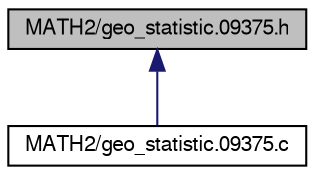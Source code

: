 digraph "MATH2/geo_statistic.09375.h"
{
  bgcolor="transparent";
  edge [fontname="FreeSans",fontsize="10",labelfontname="FreeSans",labelfontsize="10"];
  node [fontname="FreeSans",fontsize="10",shape=record];
  Node1 [label="MATH2/geo_statistic.09375.h",height=0.2,width=0.4,color="black", fillcolor="grey75", style="filled" fontcolor="black"];
  Node1 -> Node2 [dir="back",color="midnightblue",fontsize="10",style="solid"];
  Node2 [label="MATH2/geo_statistic.09375.c",height=0.2,width=0.4,color="black",URL="$geo__statistic_809375_8c.html"];
}
